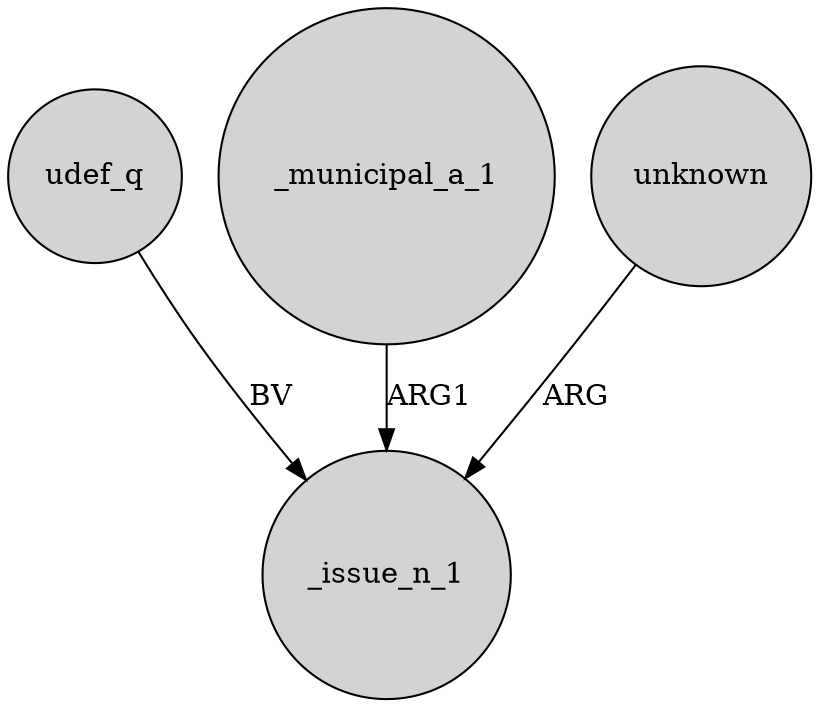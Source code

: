 digraph {
	node [shape=circle style=filled]
	udef_q -> _issue_n_1 [label=BV]
	_municipal_a_1 -> _issue_n_1 [label=ARG1]
	unknown -> _issue_n_1 [label=ARG]
}

